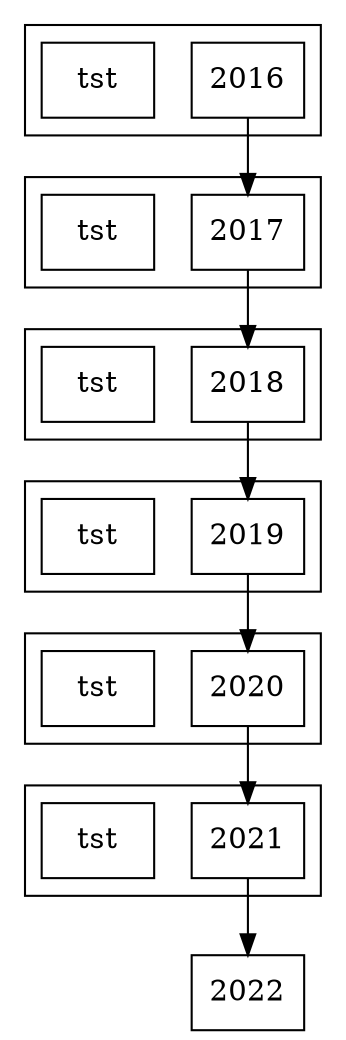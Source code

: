digraph D {
  node [shape=record];

y1 [label = "2016"]
y2 [label = "2017"]
y3 [label = "2018"]
y4 [label = "2019"]
y5 [label = "2020"]
y6 [label = "2021"]
y7 [label = "2022"]

tst1 [label="tst"]
tst2 [label="tst"]
tst3 [label="tst"]
tst4 [label="tst"]
tst5 [label="tst"]
tst6 [label="tst"]

  y1 -> y2;
  y2 -> y3;
  y3 -> y4;
  y4 -> y5;
  y5 -> y6;
  y6 -> y7;

  subgraph cluster_2016 {
    {rank=same y1 tst1}
  }
  subgraph cluster_2017 {
    {rank=same y2 tst2}
  }
  subgraph cluster_2018 {
    {rank=same y3 tst3}
  }
  subgraph cluster_2019 {
    {rank=same y4 tst4}
  }
  subgraph cluster_2020 {
    {rank=same y5 tst5}
  }
  subgraph cluster_2021 {
    {rank=same y6 tst6}
  }
}

